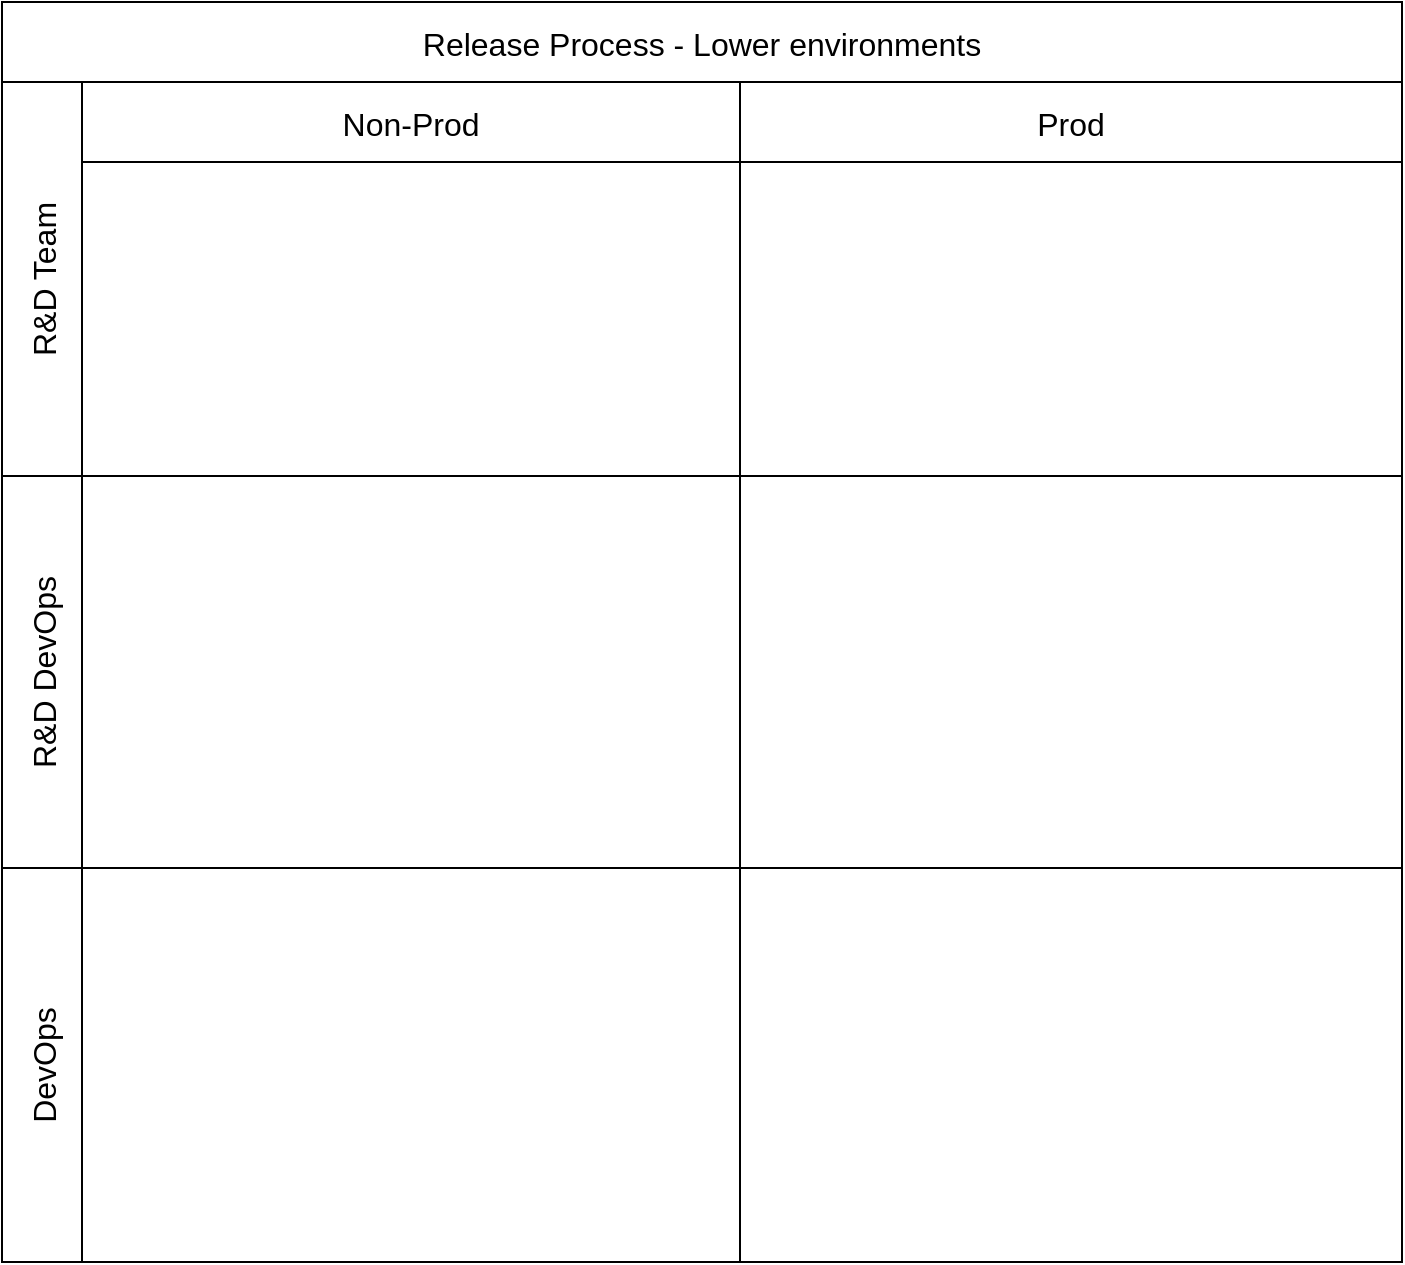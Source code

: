 <mxfile version="26.0.15">
  <diagram name="Page-1" id="YtN1nSi710B2o5z7hdPx">
    <mxGraphModel dx="995" dy="663" grid="1" gridSize="10" guides="1" tooltips="1" connect="1" arrows="1" fold="1" page="1" pageScale="1" pageWidth="850" pageHeight="1100" math="0" shadow="0">
      <root>
        <mxCell id="0" />
        <mxCell id="1" parent="0" />
        <mxCell id="kkMAAxsVTp9UIa4ZnZZu-1" value="Release Process - Lower environments" style="shape=table;childLayout=tableLayout;startSize=40;collapsible=0;recursiveResize=0;expand=0;fontSize=16;" parent="1" vertex="1">
          <mxGeometry x="80" y="40" width="700" height="630" as="geometry" />
        </mxCell>
        <mxCell id="kkMAAxsVTp9UIa4ZnZZu-2" value="R&amp;D Team" style="shape=tableRow;horizontal=0;swimlaneHead=0;swimlaneBody=0;top=0;left=0;strokeColor=inherit;bottom=0;right=0;dropTarget=0;fontStyle=0;fillColor=none;points=[[0,0.5],[1,0.5]];portConstraint=eastwest;startSize=40;collapsible=0;recursiveResize=0;expand=0;fontSize=16;flipV=0;flipH=0;" parent="kkMAAxsVTp9UIa4ZnZZu-1" vertex="1">
          <mxGeometry y="40" width="700" height="197" as="geometry" />
        </mxCell>
        <mxCell id="kkMAAxsVTp9UIa4ZnZZu-3" value="Non-Prod" style="swimlane;swimlaneHead=0;swimlaneBody=0;fontStyle=0;strokeColor=inherit;connectable=0;fillColor=none;startSize=40;collapsible=0;recursiveResize=0;expand=0;fontSize=16;" parent="kkMAAxsVTp9UIa4ZnZZu-2" vertex="1">
          <mxGeometry x="40" width="329" height="197" as="geometry">
            <mxRectangle width="329" height="197" as="alternateBounds" />
          </mxGeometry>
        </mxCell>
        <mxCell id="kkMAAxsVTp9UIa4ZnZZu-4" value="Prod" style="swimlane;swimlaneHead=0;swimlaneBody=0;fontStyle=0;strokeColor=inherit;connectable=0;fillColor=none;startSize=40;collapsible=0;recursiveResize=0;expand=0;fontSize=16;" parent="kkMAAxsVTp9UIa4ZnZZu-2" vertex="1">
          <mxGeometry x="369" width="331" height="197" as="geometry">
            <mxRectangle width="331" height="197" as="alternateBounds" />
          </mxGeometry>
        </mxCell>
        <mxCell id="kkMAAxsVTp9UIa4ZnZZu-6" value="R&amp;D DevOps" style="shape=tableRow;horizontal=0;swimlaneHead=0;swimlaneBody=0;top=0;left=0;strokeColor=inherit;bottom=0;right=0;dropTarget=0;fontStyle=0;fillColor=none;points=[[0,0.5],[1,0.5]];portConstraint=eastwest;startSize=40;collapsible=0;recursiveResize=0;expand=0;fontSize=16;flipV=0;flipH=0;" parent="kkMAAxsVTp9UIa4ZnZZu-1" vertex="1">
          <mxGeometry y="237" width="700" height="196" as="geometry" />
        </mxCell>
        <mxCell id="kkMAAxsVTp9UIa4ZnZZu-7" value="" style="swimlane;swimlaneHead=0;swimlaneBody=0;fontStyle=0;connectable=0;strokeColor=inherit;fillColor=none;startSize=0;collapsible=0;recursiveResize=0;expand=0;fontSize=16;" parent="kkMAAxsVTp9UIa4ZnZZu-6" vertex="1">
          <mxGeometry x="40" width="329" height="196" as="geometry">
            <mxRectangle width="329" height="196" as="alternateBounds" />
          </mxGeometry>
        </mxCell>
        <mxCell id="kkMAAxsVTp9UIa4ZnZZu-8" value="" style="swimlane;swimlaneHead=0;swimlaneBody=0;fontStyle=0;connectable=0;strokeColor=inherit;fillColor=none;startSize=0;collapsible=0;recursiveResize=0;expand=0;fontSize=16;" parent="kkMAAxsVTp9UIa4ZnZZu-6" vertex="1">
          <mxGeometry x="369" width="331" height="196" as="geometry">
            <mxRectangle width="331" height="196" as="alternateBounds" />
          </mxGeometry>
        </mxCell>
        <mxCell id="kkMAAxsVTp9UIa4ZnZZu-10" value="DevOps" style="shape=tableRow;horizontal=0;swimlaneHead=0;swimlaneBody=0;top=0;left=0;strokeColor=inherit;bottom=0;right=0;dropTarget=0;fontStyle=0;fillColor=none;points=[[0,0.5],[1,0.5]];portConstraint=eastwest;startSize=40;collapsible=0;recursiveResize=0;expand=0;fontSize=16;flipV=0;flipH=0;" parent="kkMAAxsVTp9UIa4ZnZZu-1" vertex="1">
          <mxGeometry y="433" width="700" height="197" as="geometry" />
        </mxCell>
        <mxCell id="kkMAAxsVTp9UIa4ZnZZu-11" value="" style="swimlane;swimlaneHead=0;swimlaneBody=0;fontStyle=0;connectable=0;strokeColor=inherit;fillColor=none;startSize=0;collapsible=0;recursiveResize=0;expand=0;fontSize=16;" parent="kkMAAxsVTp9UIa4ZnZZu-10" vertex="1">
          <mxGeometry x="40" width="329" height="197" as="geometry">
            <mxRectangle width="329" height="197" as="alternateBounds" />
          </mxGeometry>
        </mxCell>
        <mxCell id="kkMAAxsVTp9UIa4ZnZZu-12" value="" style="swimlane;swimlaneHead=0;swimlaneBody=0;fontStyle=0;connectable=0;strokeColor=inherit;fillColor=none;startSize=0;collapsible=0;recursiveResize=0;expand=0;fontSize=16;" parent="kkMAAxsVTp9UIa4ZnZZu-10" vertex="1">
          <mxGeometry x="369" width="331" height="197" as="geometry">
            <mxRectangle width="331" height="197" as="alternateBounds" />
          </mxGeometry>
        </mxCell>
      </root>
    </mxGraphModel>
  </diagram>
</mxfile>

